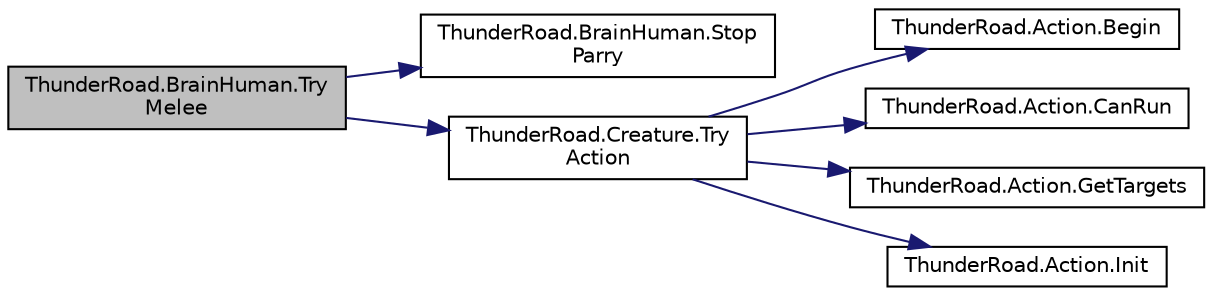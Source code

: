 digraph "ThunderRoad.BrainHuman.TryMelee"
{
 // LATEX_PDF_SIZE
  edge [fontname="Helvetica",fontsize="10",labelfontname="Helvetica",labelfontsize="10"];
  node [fontname="Helvetica",fontsize="10",shape=record];
  rankdir="LR";
  Node1 [label="ThunderRoad.BrainHuman.Try\lMelee",height=0.2,width=0.4,color="black", fillcolor="grey75", style="filled", fontcolor="black",tooltip="Tries the melee."];
  Node1 -> Node2 [color="midnightblue",fontsize="10",style="solid",fontname="Helvetica"];
  Node2 [label="ThunderRoad.BrainHuman.Stop\lParry",height=0.2,width=0.4,color="black", fillcolor="white", style="filled",URL="$class_thunder_road_1_1_brain_human.html#a2ef62c29803ba77ed4d27632bed4eb1c",tooltip="Stops the parry."];
  Node1 -> Node3 [color="midnightblue",fontsize="10",style="solid",fontname="Helvetica"];
  Node3 [label="ThunderRoad.Creature.Try\lAction",height=0.2,width=0.4,color="black", fillcolor="white", style="filled",URL="$class_thunder_road_1_1_creature.html#ab050907b4eded79275fefdf36e696378",tooltip="Tries the action."];
  Node3 -> Node4 [color="midnightblue",fontsize="10",style="solid",fontname="Helvetica"];
  Node4 [label="ThunderRoad.Action.Begin",height=0.2,width=0.4,color="black", fillcolor="white", style="filled",URL="$class_thunder_road_1_1_action.html#a4cd7b5811229176ad31386496eeffc95",tooltip="Begins this instance."];
  Node3 -> Node5 [color="midnightblue",fontsize="10",style="solid",fontname="Helvetica"];
  Node5 [label="ThunderRoad.Action.CanRun",height=0.2,width=0.4,color="black", fillcolor="white", style="filled",URL="$class_thunder_road_1_1_action.html#a0a1bddb357a58971b530aed200b7a50f",tooltip="Determines whether this instance can run."];
  Node3 -> Node6 [color="midnightblue",fontsize="10",style="solid",fontname="Helvetica"];
  Node6 [label="ThunderRoad.Action.GetTargets",height=0.2,width=0.4,color="black", fillcolor="white", style="filled",URL="$class_thunder_road_1_1_action.html#aad311ab9fd6fbd0319fe602a266c800a",tooltip="Gets the targets."];
  Node3 -> Node7 [color="midnightblue",fontsize="10",style="solid",fontname="Helvetica"];
  Node7 [label="ThunderRoad.Action.Init",height=0.2,width=0.4,color="black", fillcolor="white", style="filled",URL="$class_thunder_road_1_1_action.html#a8966f3e62d2704f707c76dd43aa6a030",tooltip="Initializes the specified creature."];
}
